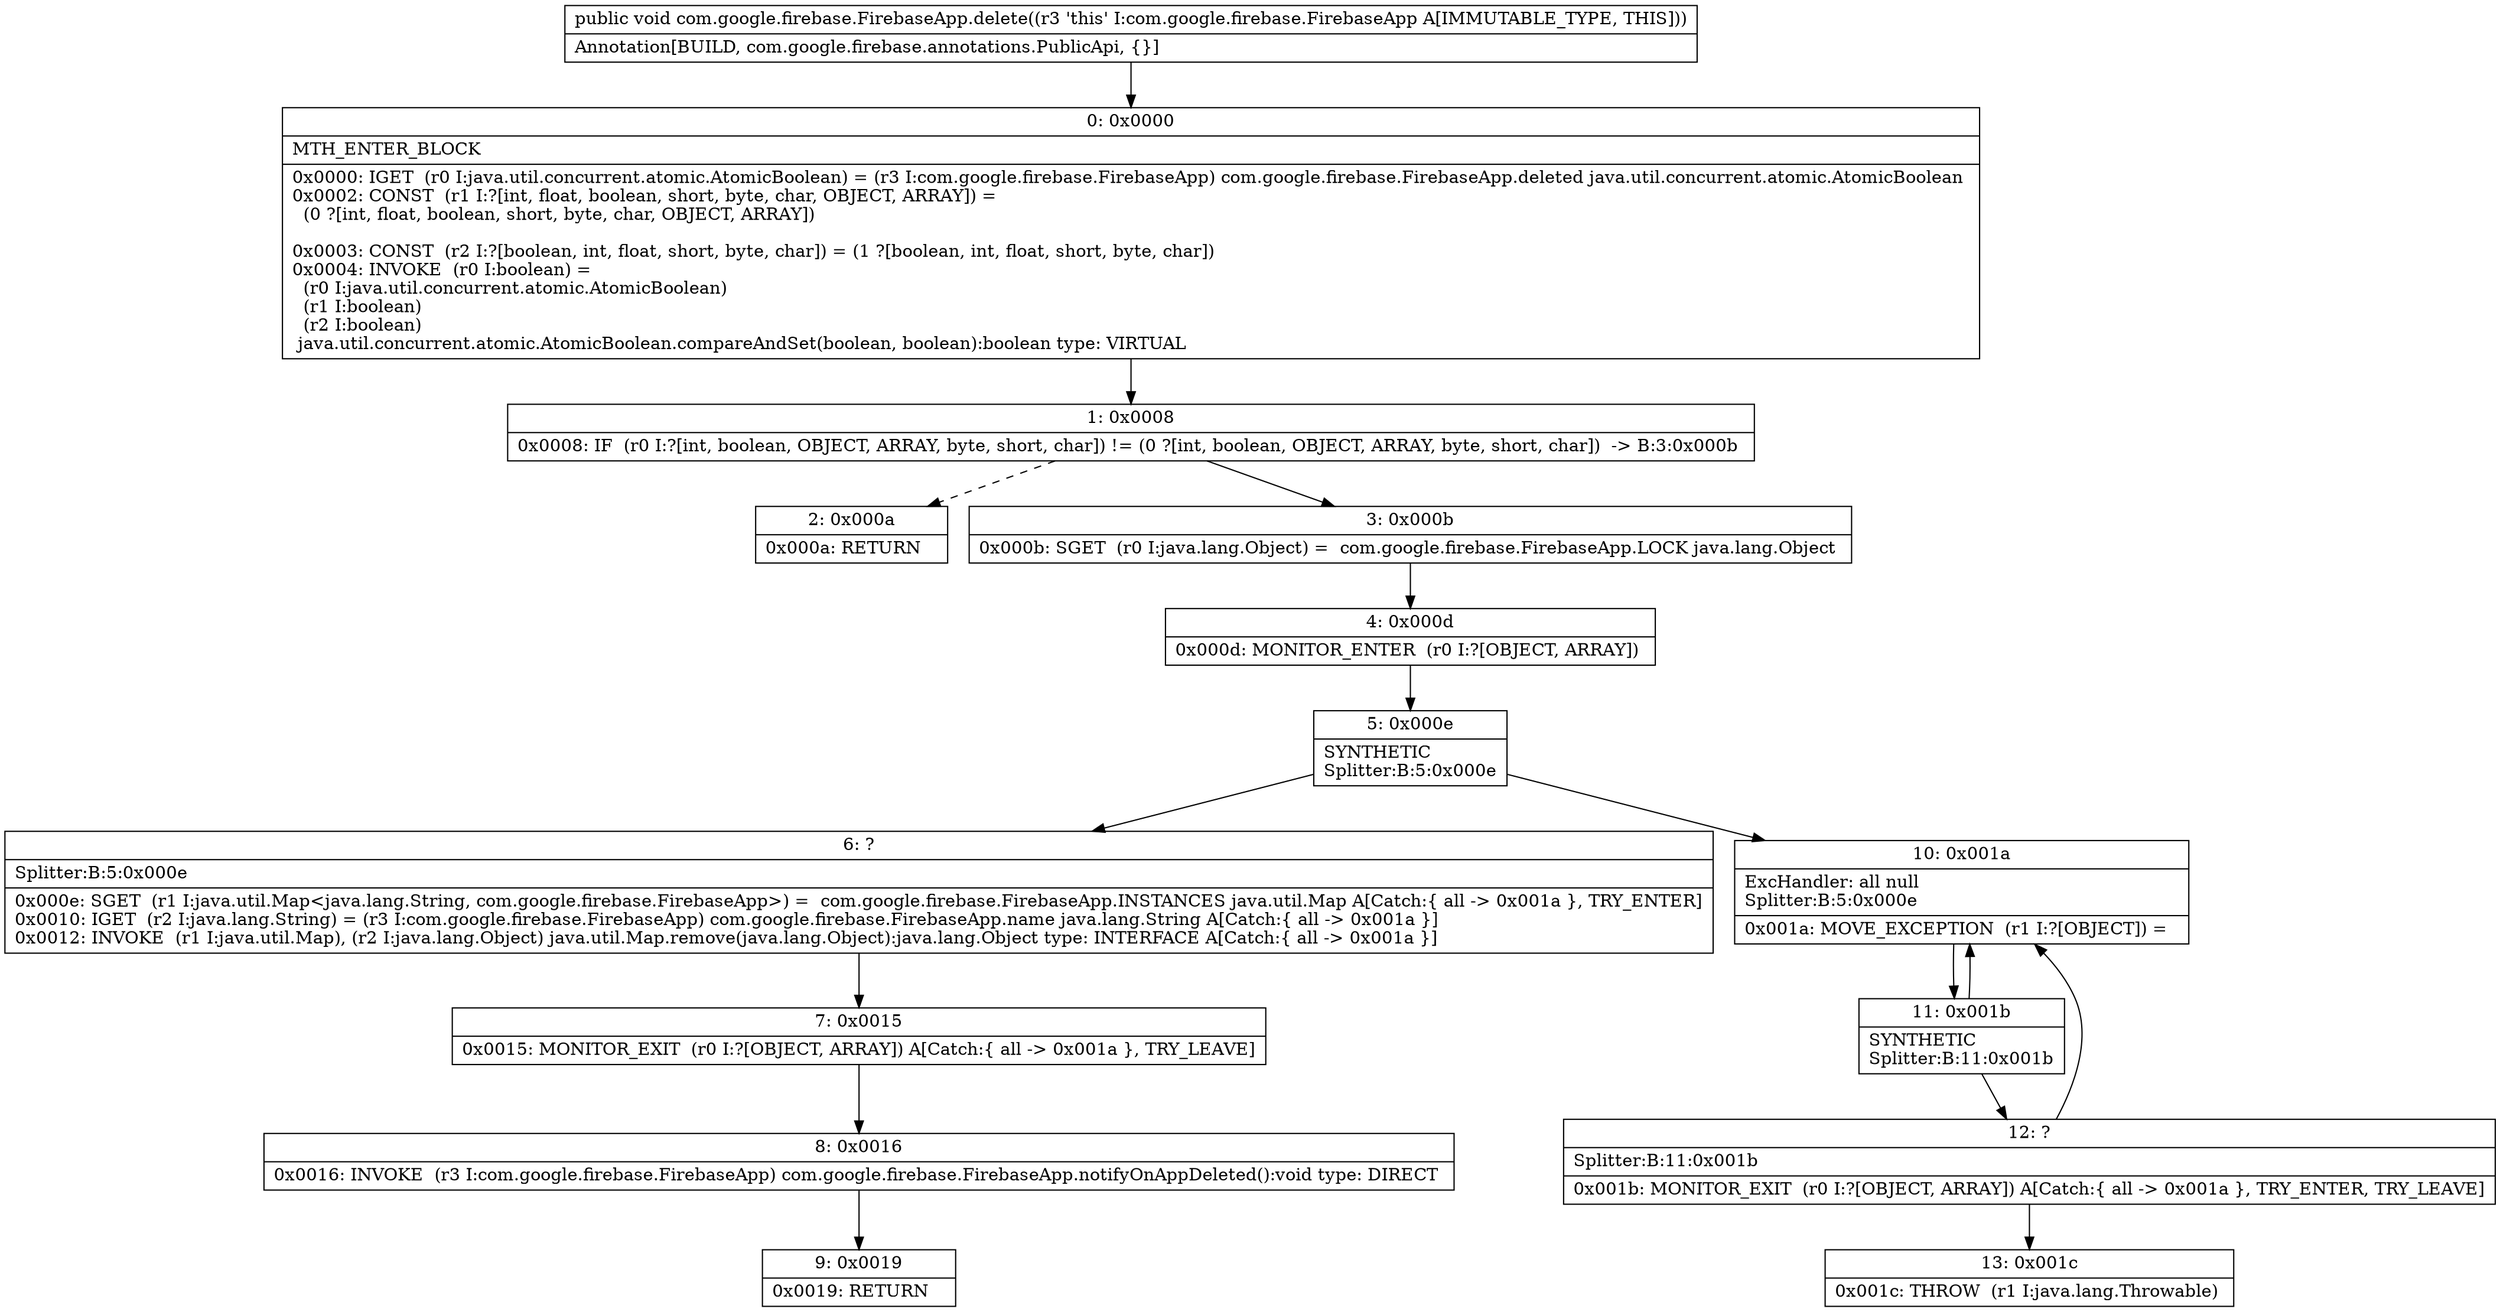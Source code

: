 digraph "CFG forcom.google.firebase.FirebaseApp.delete()V" {
Node_0 [shape=record,label="{0\:\ 0x0000|MTH_ENTER_BLOCK\l|0x0000: IGET  (r0 I:java.util.concurrent.atomic.AtomicBoolean) = (r3 I:com.google.firebase.FirebaseApp) com.google.firebase.FirebaseApp.deleted java.util.concurrent.atomic.AtomicBoolean \l0x0002: CONST  (r1 I:?[int, float, boolean, short, byte, char, OBJECT, ARRAY]) = \l  (0 ?[int, float, boolean, short, byte, char, OBJECT, ARRAY])\l \l0x0003: CONST  (r2 I:?[boolean, int, float, short, byte, char]) = (1 ?[boolean, int, float, short, byte, char]) \l0x0004: INVOKE  (r0 I:boolean) = \l  (r0 I:java.util.concurrent.atomic.AtomicBoolean)\l  (r1 I:boolean)\l  (r2 I:boolean)\l java.util.concurrent.atomic.AtomicBoolean.compareAndSet(boolean, boolean):boolean type: VIRTUAL \l}"];
Node_1 [shape=record,label="{1\:\ 0x0008|0x0008: IF  (r0 I:?[int, boolean, OBJECT, ARRAY, byte, short, char]) != (0 ?[int, boolean, OBJECT, ARRAY, byte, short, char])  \-\> B:3:0x000b \l}"];
Node_2 [shape=record,label="{2\:\ 0x000a|0x000a: RETURN   \l}"];
Node_3 [shape=record,label="{3\:\ 0x000b|0x000b: SGET  (r0 I:java.lang.Object) =  com.google.firebase.FirebaseApp.LOCK java.lang.Object \l}"];
Node_4 [shape=record,label="{4\:\ 0x000d|0x000d: MONITOR_ENTER  (r0 I:?[OBJECT, ARRAY]) \l}"];
Node_5 [shape=record,label="{5\:\ 0x000e|SYNTHETIC\lSplitter:B:5:0x000e\l}"];
Node_6 [shape=record,label="{6\:\ ?|Splitter:B:5:0x000e\l|0x000e: SGET  (r1 I:java.util.Map\<java.lang.String, com.google.firebase.FirebaseApp\>) =  com.google.firebase.FirebaseApp.INSTANCES java.util.Map A[Catch:\{ all \-\> 0x001a \}, TRY_ENTER]\l0x0010: IGET  (r2 I:java.lang.String) = (r3 I:com.google.firebase.FirebaseApp) com.google.firebase.FirebaseApp.name java.lang.String A[Catch:\{ all \-\> 0x001a \}]\l0x0012: INVOKE  (r1 I:java.util.Map), (r2 I:java.lang.Object) java.util.Map.remove(java.lang.Object):java.lang.Object type: INTERFACE A[Catch:\{ all \-\> 0x001a \}]\l}"];
Node_7 [shape=record,label="{7\:\ 0x0015|0x0015: MONITOR_EXIT  (r0 I:?[OBJECT, ARRAY]) A[Catch:\{ all \-\> 0x001a \}, TRY_LEAVE]\l}"];
Node_8 [shape=record,label="{8\:\ 0x0016|0x0016: INVOKE  (r3 I:com.google.firebase.FirebaseApp) com.google.firebase.FirebaseApp.notifyOnAppDeleted():void type: DIRECT \l}"];
Node_9 [shape=record,label="{9\:\ 0x0019|0x0019: RETURN   \l}"];
Node_10 [shape=record,label="{10\:\ 0x001a|ExcHandler: all null\lSplitter:B:5:0x000e\l|0x001a: MOVE_EXCEPTION  (r1 I:?[OBJECT]) =  \l}"];
Node_11 [shape=record,label="{11\:\ 0x001b|SYNTHETIC\lSplitter:B:11:0x001b\l}"];
Node_12 [shape=record,label="{12\:\ ?|Splitter:B:11:0x001b\l|0x001b: MONITOR_EXIT  (r0 I:?[OBJECT, ARRAY]) A[Catch:\{ all \-\> 0x001a \}, TRY_ENTER, TRY_LEAVE]\l}"];
Node_13 [shape=record,label="{13\:\ 0x001c|0x001c: THROW  (r1 I:java.lang.Throwable) \l}"];
MethodNode[shape=record,label="{public void com.google.firebase.FirebaseApp.delete((r3 'this' I:com.google.firebase.FirebaseApp A[IMMUTABLE_TYPE, THIS]))  | Annotation[BUILD, com.google.firebase.annotations.PublicApi, \{\}]\l}"];
MethodNode -> Node_0;
Node_0 -> Node_1;
Node_1 -> Node_2[style=dashed];
Node_1 -> Node_3;
Node_3 -> Node_4;
Node_4 -> Node_5;
Node_5 -> Node_6;
Node_5 -> Node_10;
Node_6 -> Node_7;
Node_7 -> Node_8;
Node_8 -> Node_9;
Node_10 -> Node_11;
Node_11 -> Node_12;
Node_11 -> Node_10;
Node_12 -> Node_13;
Node_12 -> Node_10;
}

